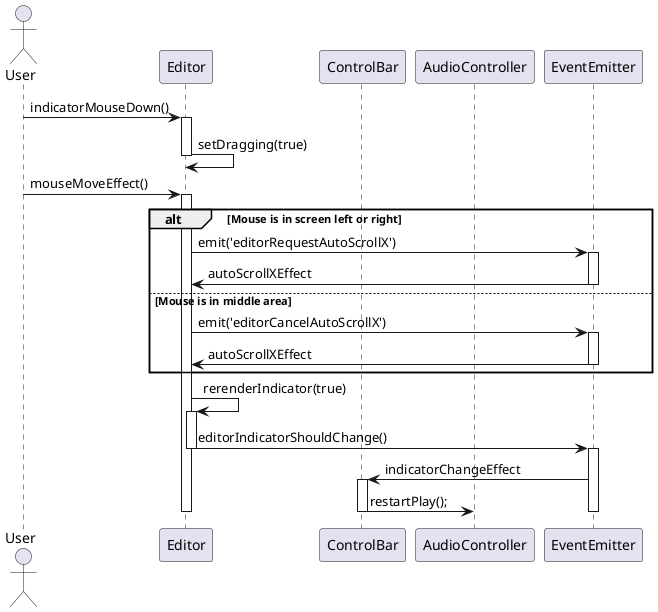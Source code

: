 @startuml
actor User

participant EventEmitter order 30

User -> Editor: indicatorMouseDown()
activate Editor
Editor -> Editor: setDragging(true)
deactivate Editor
User -> Editor: mouseMoveEffect()
activate Editor
alt Mouse is in screen left or right
  Editor -> EventEmitter: emit('editorRequestAutoScrollX')
  activate EventEmitter
  EventEmitter -> Editor: autoScrollXEffect
deactivate EventEmitter
else Mouse is in middle area
  Editor -> EventEmitter: emit('editorCancelAutoScrollX')
  activate EventEmitter
  EventEmitter -> Editor: autoScrollXEffect
deactivate EventEmitter
end
Editor -> Editor: rerenderIndicator(true)
activate Editor
Editor -> EventEmitter: editorIndicatorShouldChange()
deactivate Editor
activate EventEmitter
EventEmitter -> ControlBar: indicatorChangeEffect
activate ControlBar
ControlBar -> AudioController: restartPlay();
deactivate ControlBar
deactivate EventEmitter
deactivate Editor

@enduml

